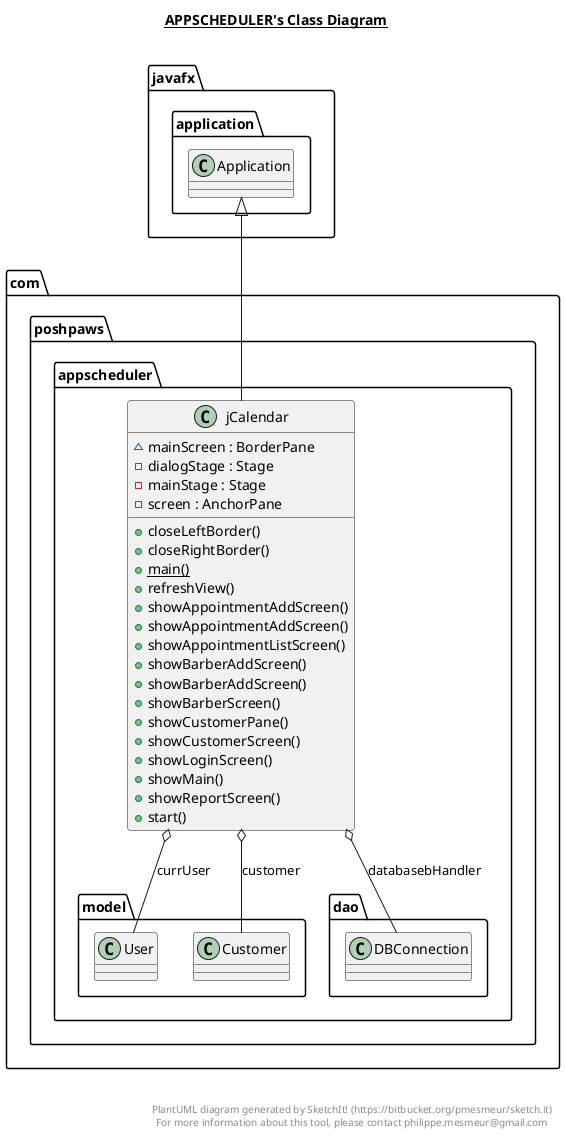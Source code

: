 @startuml

title __APPSCHEDULER's Class Diagram__\n

  namespace com.poshpaws.appscheduler {
    class com.poshpaws.appscheduler.jCalendar {
        ~ mainScreen : BorderPane
        - dialogStage : Stage
        - mainStage : Stage
        - screen : AnchorPane
        + closeLeftBorder()
        + closeRightBorder()
        {static} + main()
        + refreshView()
        + showAppointmentAddScreen()
        + showAppointmentAddScreen()
        + showAppointmentListScreen()
        + showBarberAddScreen()
        + showBarberAddScreen()
        + showBarberScreen()
        + showCustomerPane()
        + showCustomerScreen()
        + showLoginScreen()
        + showMain()
        + showReportScreen()
        + start()
    }
  }
  

  com.poshpaws.appscheduler.jCalendar -up-|> javafx.application.Application
  com.poshpaws.appscheduler.jCalendar o-- com.poshpaws.appscheduler.model.User : currUser
  com.poshpaws.appscheduler.jCalendar o-- com.poshpaws.appscheduler.model.Customer : customer
  com.poshpaws.appscheduler.jCalendar o-- com.poshpaws.appscheduler.dao.DBConnection : databasebHandler


right footer


PlantUML diagram generated by SketchIt! (https://bitbucket.org/pmesmeur/sketch.it)
For more information about this tool, please contact philippe.mesmeur@gmail.com
endfooter

@enduml
